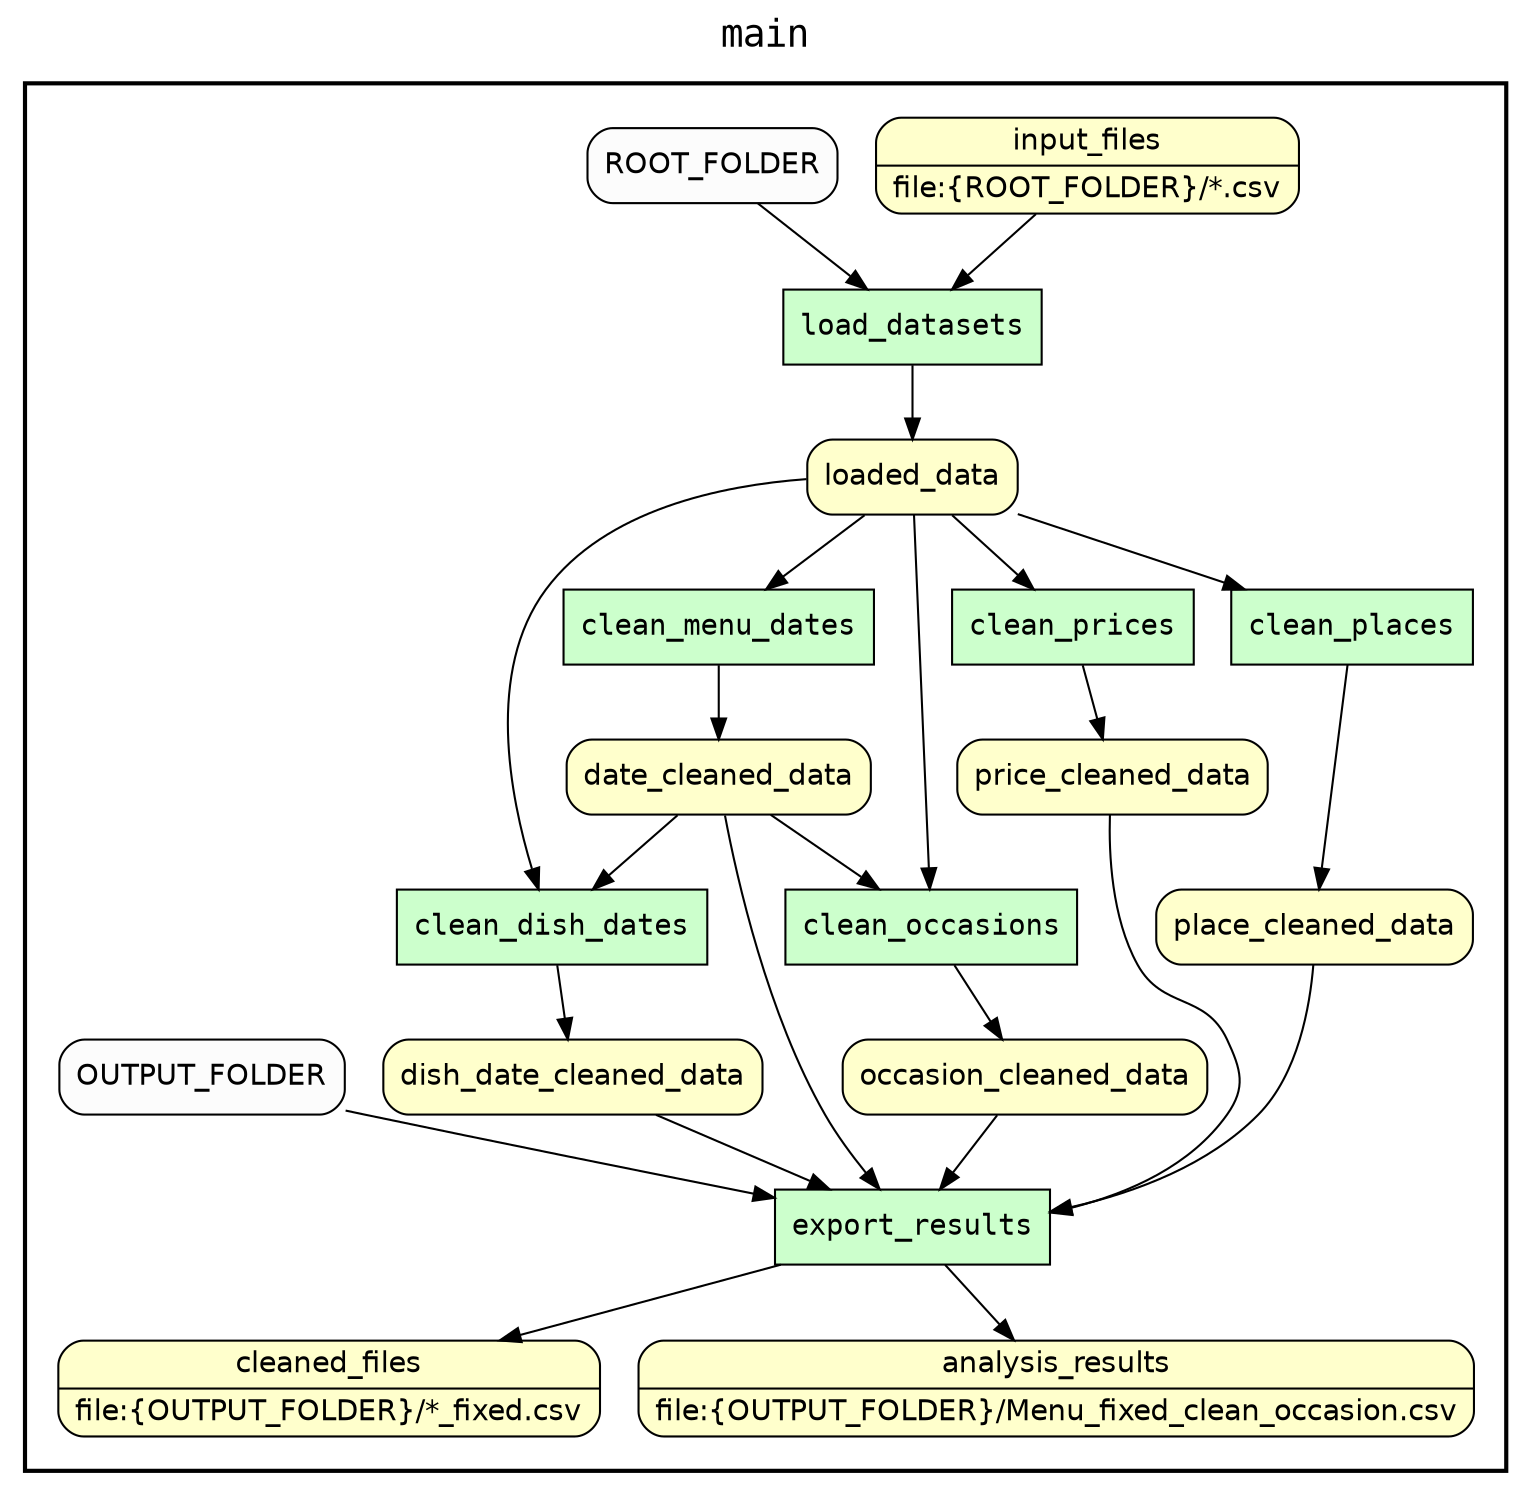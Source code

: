 
/* Start of top-level graph */
digraph Workflow {
rankdir=TB

/* Title for graph */
fontname=Courier; fontsize=18; labelloc=t
label=main

/* Start of double cluster for drawing box around nodes in workflow */
subgraph cluster_workflow_box_outer { label=""; color=black; penwidth=2
subgraph cluster_workflow_box_inner { label=""; color=white

/* Style for nodes representing atomic programs in workflow */
node[shape=box style=filled fillcolor="#CCFFCC" peripheries=1 fontname=Courier]

/* Nodes representing atomic programs in workflow */
load_datasets
clean_menu_dates
clean_dish_dates
clean_prices
clean_places
clean_occasions
export_results

/* Style for nodes representing non-parameter data channels in workflow */
node[shape=box style="rounded,filled" fillcolor="#FFFFCC" peripheries=1 fontname=Helvetica]

/* Nodes for non-parameter data channels in workflow */
cleaned_files [shape=record rankdir=LR label="{<f0> cleaned_files |<f1> file\:\{OUTPUT_FOLDER\}/*_fixed.csv}"];
analysis_results [shape=record rankdir=LR label="{<f0> analysis_results |<f1> file\:\{OUTPUT_FOLDER\}/Menu_fixed_clean_occasion.csv}"];
input_files [shape=record rankdir=LR label="{<f0> input_files |<f1> file\:\{ROOT_FOLDER\}/*.csv}"];
loaded_data
date_cleaned_data
occasion_cleaned_data
place_cleaned_data
price_cleaned_data
dish_date_cleaned_data

/* Style for nodes representing parameter channels in workflow */
node[shape=box style="rounded,filled" fillcolor="#FCFCFC" peripheries=1 fontname=Helvetica]

/* Nodes representing parameter channels in workflow */
ROOT_FOLDER
OUTPUT_FOLDER

/* Edges representing connections between programs and channels */
load_datasets -> loaded_data
ROOT_FOLDER -> load_datasets
input_files -> load_datasets
clean_menu_dates -> date_cleaned_data
loaded_data -> clean_menu_dates
clean_dish_dates -> dish_date_cleaned_data
loaded_data -> clean_dish_dates
date_cleaned_data -> clean_dish_dates
clean_prices -> price_cleaned_data
loaded_data -> clean_prices
clean_places -> place_cleaned_data
loaded_data -> clean_places
clean_occasions -> occasion_cleaned_data
loaded_data -> clean_occasions
date_cleaned_data -> clean_occasions
export_results -> cleaned_files
export_results -> analysis_results
OUTPUT_FOLDER -> export_results
occasion_cleaned_data -> export_results
place_cleaned_data -> export_results
price_cleaned_data -> export_results
dish_date_cleaned_data -> export_results
date_cleaned_data -> export_results

/* End of double cluster for drawing box around nodes in workflow */
}}

/* End of top-level graph */
}
